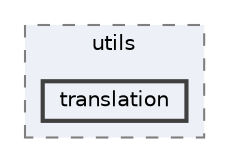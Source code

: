 digraph "C:/Users/LukeMabie/documents/Development/Password_Saver_Using_Django-master/venv/Lib/site-packages/django/utils/translation"
{
 // LATEX_PDF_SIZE
  bgcolor="transparent";
  edge [fontname=Helvetica,fontsize=10,labelfontname=Helvetica,labelfontsize=10];
  node [fontname=Helvetica,fontsize=10,shape=box,height=0.2,width=0.4];
  compound=true
  subgraph clusterdir_3909cf11559074f1b504bac5e326164b {
    graph [ bgcolor="#edf0f7", pencolor="grey50", label="utils", fontname=Helvetica,fontsize=10 style="filled,dashed", URL="dir_3909cf11559074f1b504bac5e326164b.html",tooltip=""]
  dir_3608366695429e71f320e28339083f1a [label="translation", fillcolor="#edf0f7", color="grey25", style="filled,bold", URL="dir_3608366695429e71f320e28339083f1a.html",tooltip=""];
  }
}
